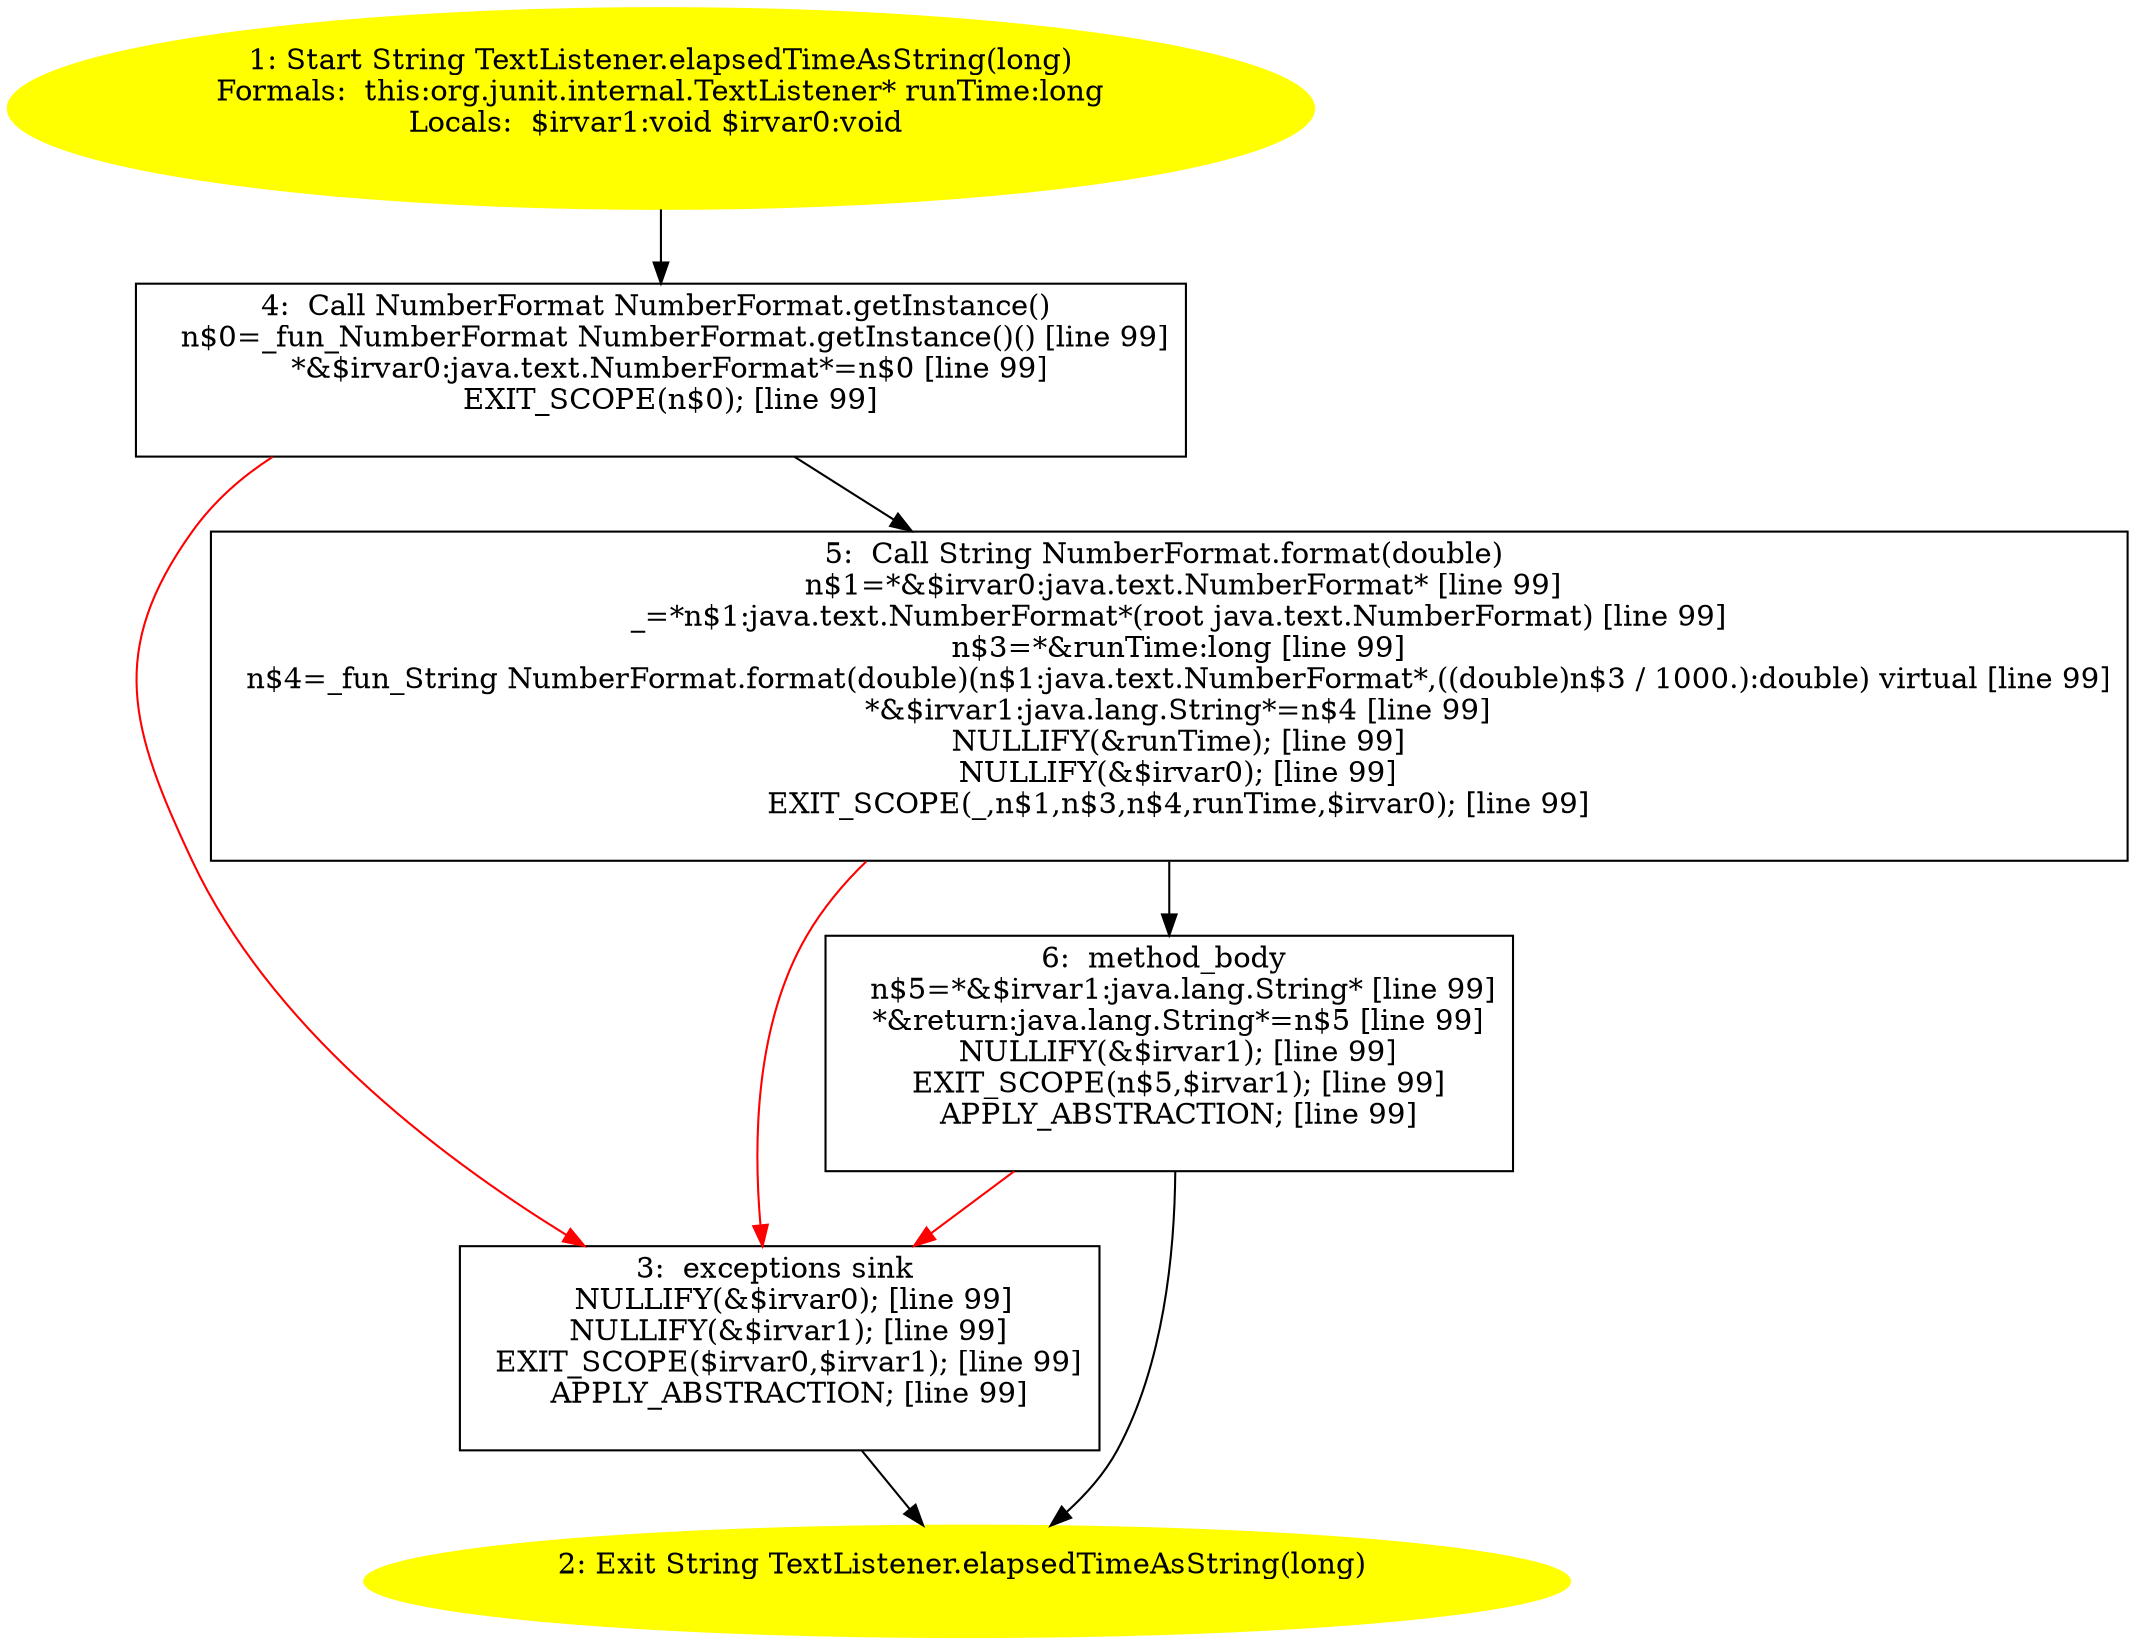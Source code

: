 /* @generated */
digraph cfg {
"org.junit.internal.TextListener.elapsedTimeAsString(long):java.lang.String.d7c94effdedcbe86f818c69a74453df7_1" [label="1: Start String TextListener.elapsedTimeAsString(long)\nFormals:  this:org.junit.internal.TextListener* runTime:long\nLocals:  $irvar1:void $irvar0:void \n  " color=yellow style=filled]
	

	 "org.junit.internal.TextListener.elapsedTimeAsString(long):java.lang.String.d7c94effdedcbe86f818c69a74453df7_1" -> "org.junit.internal.TextListener.elapsedTimeAsString(long):java.lang.String.d7c94effdedcbe86f818c69a74453df7_4" ;
"org.junit.internal.TextListener.elapsedTimeAsString(long):java.lang.String.d7c94effdedcbe86f818c69a74453df7_2" [label="2: Exit String TextListener.elapsedTimeAsString(long) \n  " color=yellow style=filled]
	

"org.junit.internal.TextListener.elapsedTimeAsString(long):java.lang.String.d7c94effdedcbe86f818c69a74453df7_3" [label="3:  exceptions sink \n   NULLIFY(&$irvar0); [line 99]\n  NULLIFY(&$irvar1); [line 99]\n  EXIT_SCOPE($irvar0,$irvar1); [line 99]\n  APPLY_ABSTRACTION; [line 99]\n " shape="box"]
	

	 "org.junit.internal.TextListener.elapsedTimeAsString(long):java.lang.String.d7c94effdedcbe86f818c69a74453df7_3" -> "org.junit.internal.TextListener.elapsedTimeAsString(long):java.lang.String.d7c94effdedcbe86f818c69a74453df7_2" ;
"org.junit.internal.TextListener.elapsedTimeAsString(long):java.lang.String.d7c94effdedcbe86f818c69a74453df7_4" [label="4:  Call NumberFormat NumberFormat.getInstance() \n   n$0=_fun_NumberFormat NumberFormat.getInstance()() [line 99]\n  *&$irvar0:java.text.NumberFormat*=n$0 [line 99]\n  EXIT_SCOPE(n$0); [line 99]\n " shape="box"]
	

	 "org.junit.internal.TextListener.elapsedTimeAsString(long):java.lang.String.d7c94effdedcbe86f818c69a74453df7_4" -> "org.junit.internal.TextListener.elapsedTimeAsString(long):java.lang.String.d7c94effdedcbe86f818c69a74453df7_5" ;
	 "org.junit.internal.TextListener.elapsedTimeAsString(long):java.lang.String.d7c94effdedcbe86f818c69a74453df7_4" -> "org.junit.internal.TextListener.elapsedTimeAsString(long):java.lang.String.d7c94effdedcbe86f818c69a74453df7_3" [color="red" ];
"org.junit.internal.TextListener.elapsedTimeAsString(long):java.lang.String.d7c94effdedcbe86f818c69a74453df7_5" [label="5:  Call String NumberFormat.format(double) \n   n$1=*&$irvar0:java.text.NumberFormat* [line 99]\n  _=*n$1:java.text.NumberFormat*(root java.text.NumberFormat) [line 99]\n  n$3=*&runTime:long [line 99]\n  n$4=_fun_String NumberFormat.format(double)(n$1:java.text.NumberFormat*,((double)n$3 / 1000.):double) virtual [line 99]\n  *&$irvar1:java.lang.String*=n$4 [line 99]\n  NULLIFY(&runTime); [line 99]\n  NULLIFY(&$irvar0); [line 99]\n  EXIT_SCOPE(_,n$1,n$3,n$4,runTime,$irvar0); [line 99]\n " shape="box"]
	

	 "org.junit.internal.TextListener.elapsedTimeAsString(long):java.lang.String.d7c94effdedcbe86f818c69a74453df7_5" -> "org.junit.internal.TextListener.elapsedTimeAsString(long):java.lang.String.d7c94effdedcbe86f818c69a74453df7_6" ;
	 "org.junit.internal.TextListener.elapsedTimeAsString(long):java.lang.String.d7c94effdedcbe86f818c69a74453df7_5" -> "org.junit.internal.TextListener.elapsedTimeAsString(long):java.lang.String.d7c94effdedcbe86f818c69a74453df7_3" [color="red" ];
"org.junit.internal.TextListener.elapsedTimeAsString(long):java.lang.String.d7c94effdedcbe86f818c69a74453df7_6" [label="6:  method_body \n   n$5=*&$irvar1:java.lang.String* [line 99]\n  *&return:java.lang.String*=n$5 [line 99]\n  NULLIFY(&$irvar1); [line 99]\n  EXIT_SCOPE(n$5,$irvar1); [line 99]\n  APPLY_ABSTRACTION; [line 99]\n " shape="box"]
	

	 "org.junit.internal.TextListener.elapsedTimeAsString(long):java.lang.String.d7c94effdedcbe86f818c69a74453df7_6" -> "org.junit.internal.TextListener.elapsedTimeAsString(long):java.lang.String.d7c94effdedcbe86f818c69a74453df7_2" ;
	 "org.junit.internal.TextListener.elapsedTimeAsString(long):java.lang.String.d7c94effdedcbe86f818c69a74453df7_6" -> "org.junit.internal.TextListener.elapsedTimeAsString(long):java.lang.String.d7c94effdedcbe86f818c69a74453df7_3" [color="red" ];
}
